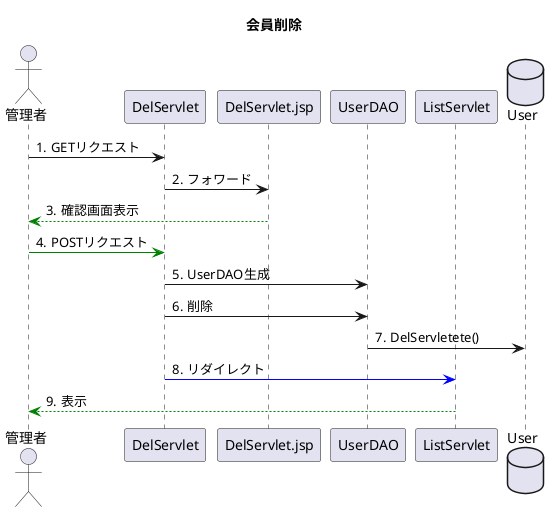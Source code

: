 @startuml
title 会員削除
autonumber "#."
actor 管理者
database User


管理者 ->DelServlet:GETリクエスト
DelServlet -> DelServlet.jsp:フォワード
DelServlet.jsp --[#green]> 管理者:確認画面表示
管理者 -[#green]> DelServlet:POSTリクエスト

DelServlet -> UserDAO:UserDAO生成
DelServlet -> UserDAO:削除
UserDAO -> User:DelServletete()
DelServlet-[#blue]> ListServlet:リダイレクト
ListServlet --[#green]> 管理者:表示
database User
@enduml